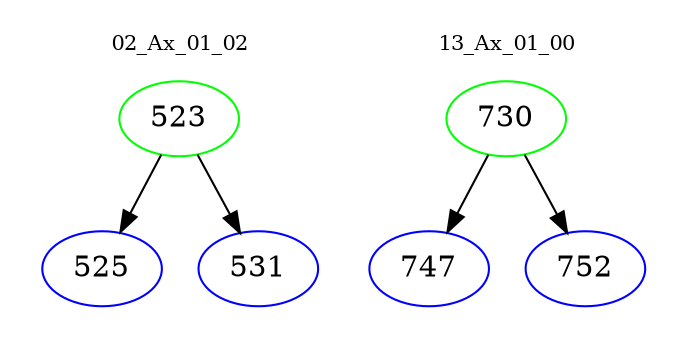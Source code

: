 digraph{
subgraph cluster_0 {
color = white
label = "02_Ax_01_02";
fontsize=10;
T0_523 [label="523", color="green"]
T0_523 -> T0_525 [color="black"]
T0_525 [label="525", color="blue"]
T0_523 -> T0_531 [color="black"]
T0_531 [label="531", color="blue"]
}
subgraph cluster_1 {
color = white
label = "13_Ax_01_00";
fontsize=10;
T1_730 [label="730", color="green"]
T1_730 -> T1_747 [color="black"]
T1_747 [label="747", color="blue"]
T1_730 -> T1_752 [color="black"]
T1_752 [label="752", color="blue"]
}
}
